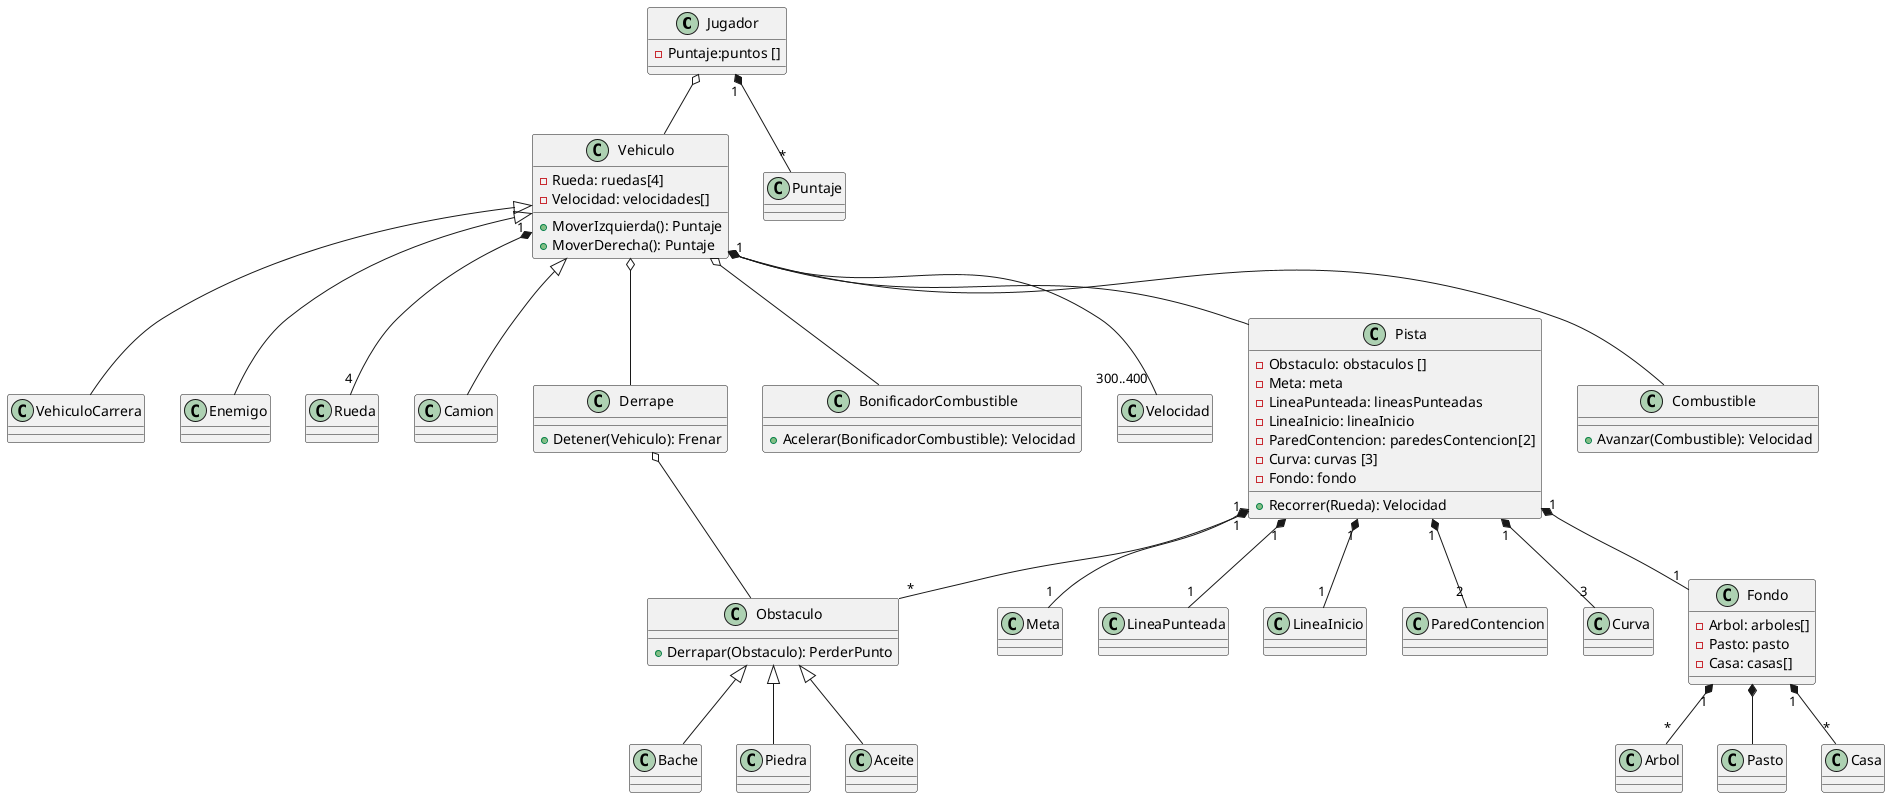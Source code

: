 @startuml
class Jugador{
    -Puntaje:puntos [] 
}
class Vehiculo {
    +MoverIzquierda(): Puntaje
    +MoverDerecha(): Puntaje
    -Rueda: ruedas[4]
    -Velocidad: velocidades[]
}
class Puntaje
class VehiculoCarrera
class Enemigo
class Rueda
class Camion
class Derrape {
    +Detener(Vehiculo): Frenar
}
class Obstaculo {
    +Derrapar(Obstaculo): PerderPunto
}
class Bache
class Piedra
class Aceite
class BonificadorCombustible {
    +Acelerar(BonificadorCombustible): Velocidad
}
class Velocidad
class Meta
class LineaPunteada
class LineaInicio
class ParedContencion
class Pista {
    +Recorrer(Rueda): Velocidad
    -Obstaculo: obstaculos []
    -Meta: meta
    -LineaPunteada: lineasPunteadas
    -LineaInicio: lineaInicio
    -ParedContencion: paredesContencion[2]
    -Curva: curvas [3]
    -Fondo: fondo

}
class Curva
class Fondo {
    -Arbol: arboles[]
    -Pasto: pasto
    -Casa: casas[]

}
class Arbol
class Pasto
class Casa
class Combustible {
    +Avanzar(Combustible): Velocidad
}

Jugador o-- Vehiculo
Jugador "1" *-- "*" Puntaje
Vehiculo "1" *-- "300..400" Velocidad
Vehiculo "1" *-- "4" Rueda
Vehiculo o-- Derrape
Vehiculo o-- BonificadorCombustible
Vehiculo o-- Combustible
Vehiculo <|-- Enemigo
Vehiculo <|-- VehiculoCarrera
Vehiculo <|-- Camion
Vehiculo o-- Pista
Derrape o-- Obstaculo
Obstaculo <|-- Bache
Obstaculo <|-- Piedra
Obstaculo <|-- Aceite

Pista "1" *-- "*" Obstaculo
Pista "1" *-- "1" Meta
Pista "1" *-- "1" LineaPunteada
Pista "1" *-- "1" LineaInicio
Pista "1" *-- "2" ParedContencion
Pista "1" *-- "3" Curva
Pista "1" *-- "1" Fondo
Fondo "1" *-- "*" Casa
Fondo *-- Pasto
Fondo "1" *-- "*" Arbol
@enduml